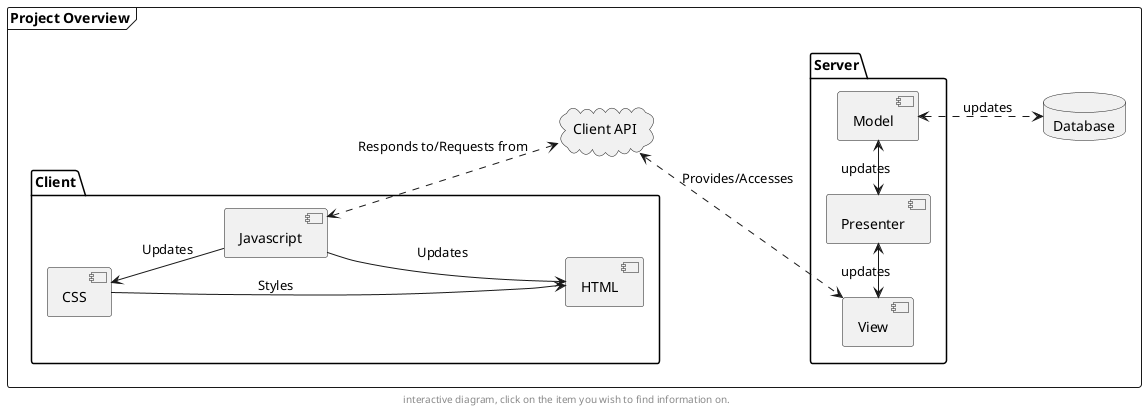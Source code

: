@startuml

/' --------------------------------GLOBAL----------------------------------- '/
scale 1/1
left to right direction
center footer interactive diagram, click on the item you wish to find information on.

/' --------------------------UML DECLARATIONS------------------------------- '/
frame "Project Overview" {
	package "Client" [[Client.html]]
	package "Client" {
		[HTML] [[HTML.html]]
		[CSS] [[CSS.html]]
		[Javascript] [[Javascript.html]]
	}

	cloud "Client API" [[ClientAPI.html]]

	database "Database" [[Database.html]]

	package "Server" [[Server.html]]
	package "Server" {
		[Model] [[namespacecom_1_1tomoparts_1_1tomoBay_1_1model.html]]
		[View] [[namespacecom_1_1tomoparts_1_1tomoBay_1_1view.html]]
		[Presenter] [[namespacecom_1_1tomoparts_1_1tomoBay_1_1presenters.html]]
	}
}


/' -------------------------------UML WIRING---------------------------------'/
[CSS] -> [HTML] : Styles
[Javascript] --> [HTML] : Updates
[CSS] <-- [Javascript] : Updates

[Javascript] <..> [Client API] : Responds to/Requests from
[Client API] <..> [View] : Provides/Accesses

[Presenter] <-> [Model] : updates
[Model] <..> [Database] : updates
[View] <-> [Presenter] : updates

@enduml

